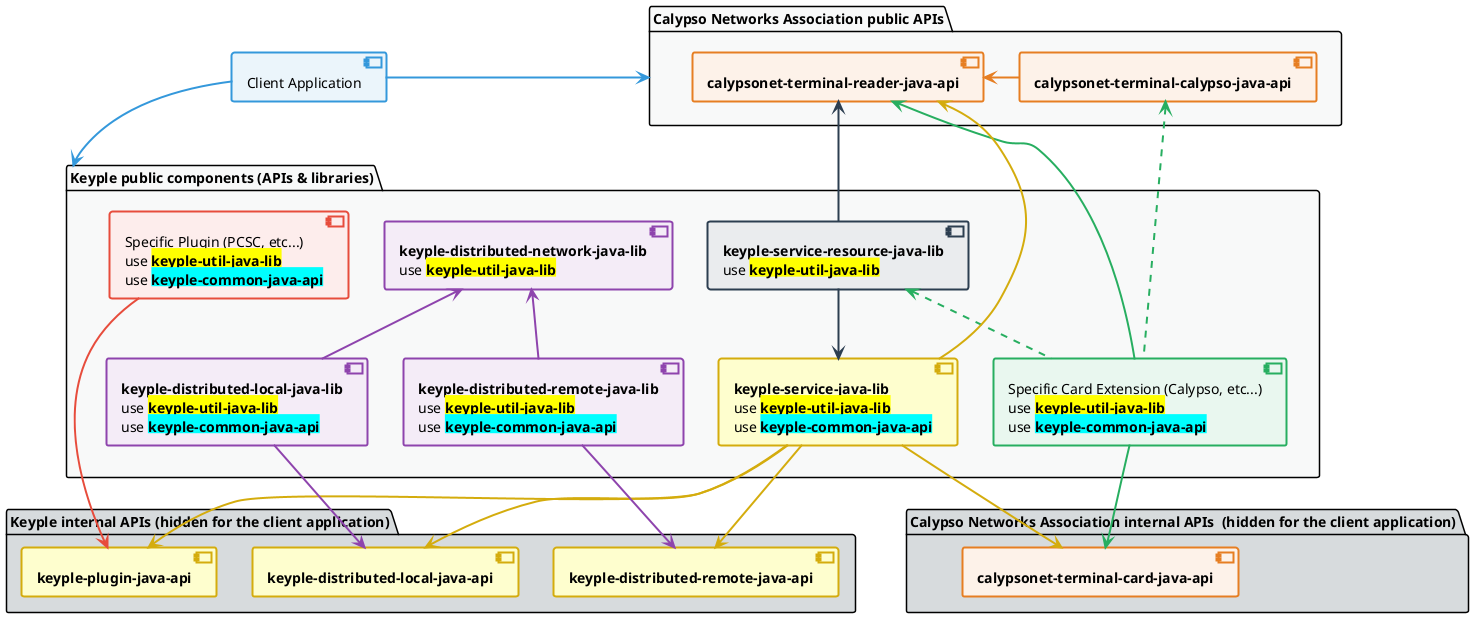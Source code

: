 @startuml

' == THEME ==

'Couleurs issues de : https://htmlcolorcodes.com/fr/tableau-de-couleur/tableau-de-couleur-design-plat/
!define C_GREY1 F8F9F9
!define C_GREY2 F2F3F4
!define C_GREY3 E5E7E9
!define C_GREY4 D7DBDD
!define COLOR_YELLOW D4AC0D
!define COLOR_RED E74C3C
!define COLOR_PURPLE 8E44AD
!define COLOR_BLUE 3498DB
!define COLOR_GREEN 27AE60
!define COLOR_ORANGE E67E22
!define COLOR_GREY 2C3E50

' -- Styles that don't work with new version of plantuml --
skinparam stereotypeABorderColor #A9DCDF
skinparam stereotypeIBorderColor #B4A7E5
skinparam stereotypeCBorderColor #ADD1B2
skinparam stereotypeEBorderColor #EB93DF
' -- END --

skinparam ArrowThickness 2

skinparam component {
    BorderThickness 2
    ' Yellow
    BackgroundColor #FEFECE
    BorderColor #D4AC0D
    ' Red
    BackgroundColor<<red>> #FDEDEC
    BorderColor<<red>> #E74C3C
    ' Purple
    BackgroundColor<<purple>> #F4ECF7
    BorderColor<<purple>> #8E44AD
    ' blue
    BackgroundColor<<blue>> #EBF5FB
    BorderColor<<blue>> #3498DB
    ' Green
    BackgroundColor<<green>> #E9F7EF
    BorderColor<<green>> #27AE60
    ' Orange
    BackgroundColor<<orange>> #FDF2E9
    BorderColor<<orange>> #E67E22
    ' Grey
    BackgroundColor<<grey>> #EAECEE
    BorderColor<<grey>> #2C3E50
}
skinparam interface {
    BorderThickness 2
    ' Yellow
    BackgroundColor #FEFECE
    BorderColor #D4AC0D
    ' Red
    BackgroundColor<<red>> #FDEDEC
    BorderColor<<red>> #E74C3C
    ' Purple
    BackgroundColor<<purple>> #F4ECF7
    BorderColor<<purple>> #8E44AD
    ' blue
    BackgroundColor<<blue>> #EBF5FB
    BorderColor<<blue>> #3498DB
    ' Green
    BackgroundColor<<green>> #E9F7EF
    BorderColor<<green>> #27AE60
    ' Orange
    BackgroundColor<<orange>> #FDF2E9
    BorderColor<<orange>> #E67E22
    ' Grey
    BackgroundColor<<grey>> #EAECEE
    BorderColor<<grey>> #2C3E50
}
hide <<red>> stereotype
hide <<purple>> stereotype
hide <<blue>> stereotype
hide <<green>> stereotype
hide <<orange>> stereotype
hide <<grey>> stereotype

' == COMPONENTS ==

[Client Application] as application <<blue>>

package "Calypso Networks Association public APIs" as packCalypsonetPublic #C_GREY1 {
    [**calypsonet-terminal-reader-java-api**] as readerApi <<orange>>
    [**calypsonet-terminal-calypso-java-api**] as calypsoApi <<orange>>
}
package "Calypso Networks Association internal APIs  (hidden for the client application)" as packCalypsonetPrivate #C_GREY4 {
    [**calypsonet-terminal-card-java-api**] as cardApi <<orange>>
}
package "Keyple public components (APIs & libraries)" as packMain #C_GREY1 {
    together {
        [Specific Card Extension (Calypso, etc...)\nuse <back:yellow>**keyple-util-java-lib**</back>\nuse <back:cyan>**keyple-common-java-api**</back>] as extension <<green>>
        [**keyple-service-java-lib**\nuse <back:yellow>**keyple-util-java-lib**</back>\nuse <back:cyan>**keyple-common-java-api**</back>] as service
        [**keyple-service-resource-java-lib**\nuse <back:yellow>**keyple-util-java-lib**</back>] as serviceResource <<grey>>
    }
    [Specific Plugin (PCSC, etc...)\nuse <back:yellow>**keyple-util-java-lib**</back>\nuse <back:cyan>**keyple-common-java-api**</back>] as plugin <<red>>
    together {
        [**keyple-distributed-network-java-lib**\nuse <back:yellow>**keyple-util-java-lib**</back>] as network <<purple>>
        [**keyple-distributed-local-java-lib**\nuse <back:yellow>**keyple-util-java-lib**</back>\nuse <back:cyan>**keyple-common-java-api**</back>] as local <<purple>>
        [**keyple-distributed-remote-java-lib**\nuse <back:yellow>**keyple-util-java-lib**</back>\nuse <back:cyan>**keyple-common-java-api**</back>] as remote <<purple>>
    }
}
package "Keyple internal APIs (hidden for the client application)" as packApi #C_GREY4 {
    [**keyple-plugin-java-api**] as pluginApi
    [**keyple-distributed-local-java-api**] as distributedLocalApi
    [**keyple-distributed-remote-java-api**] as distributedRemoteApi
}

' == ASSOCIATIONS ==

application -right-> packCalypsonetPublic #COLOR_BLUE
application --> packMain #COLOR_BLUE

calypsoApi -right-> readerApi #COLOR_ORANGE

extension --> cardApi #COLOR_GREEN
extension -up-> readerApi #COLOR_GREEN
extension .up.> calypsoApi #COLOR_GREEN
extension .up.> serviceResource #COLOR_GREEN

plugin --> pluginApi #COLOR_RED

service -up-> readerApi #COLOR_YELLOW
service --> pluginApi #COLOR_YELLOW
service --> cardApi #COLOR_YELLOW
service --> distributedRemoteApi #COLOR_YELLOW
service --> distributedLocalApi #COLOR_YELLOW

serviceResource -up-> readerApi #COLOR_GREY
serviceResource --> service #COLOR_GREY

local -up-> network #COLOR_PURPLE
local --> distributedLocalApi #COLOR_PURPLE

remote -up-> network #COLOR_PURPLE
remote --> distributedRemoteApi #COLOR_PURPLE

' == LAYOUT ==

'local -[hidden]-> cardApi
'local -[hidden]-> pluginApi
'packMain --> packApi

@enduml